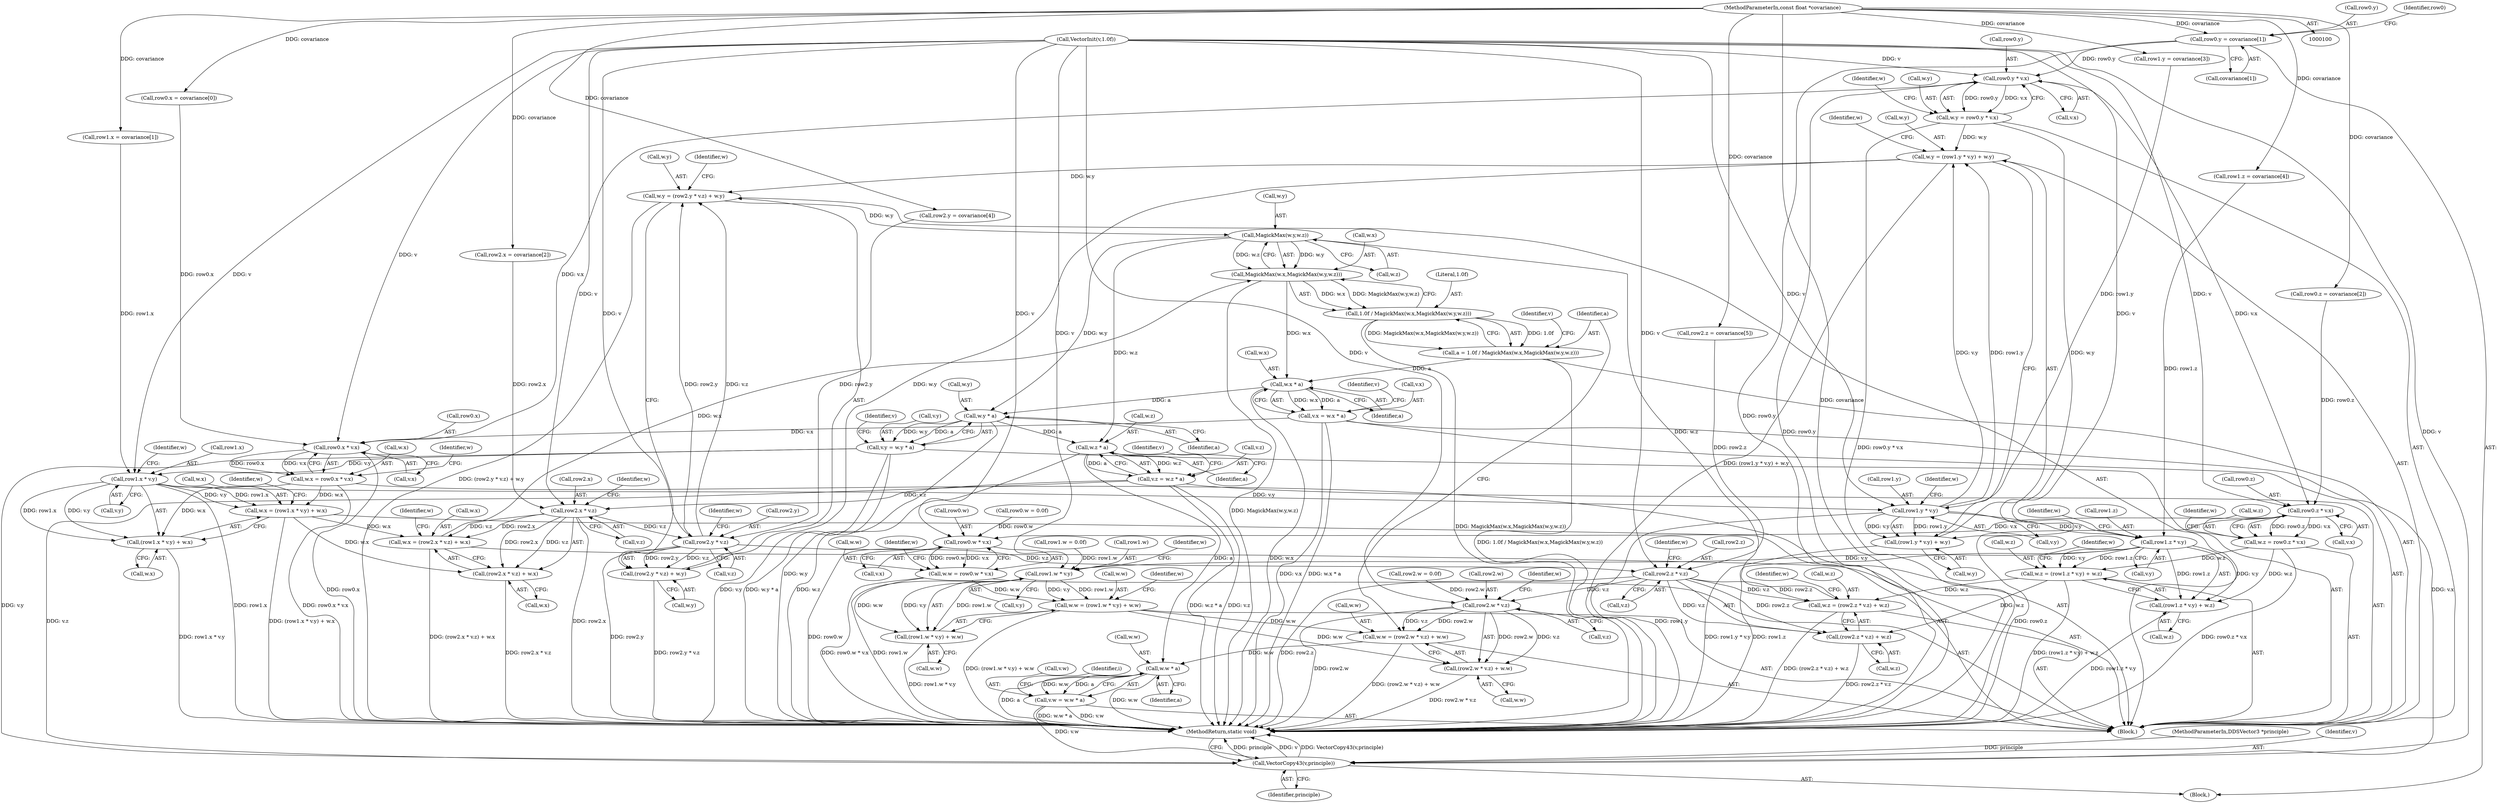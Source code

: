 digraph "0_ImageMagick_d7325bac173492b358417a0ad49fabad44447d52@array" {
"1000116" [label="(Call,row0.y = covariance[1])"];
"1000101" [label="(MethodParameterIn,const float *covariance)"];
"1000217" [label="(Call,row0.y * v.x)"];
"1000213" [label="(Call,w.y = row0.y * v.x)"];
"1000261" [label="(Call,w.y = (row1.y * v.y) + w.y)"];
"1000321" [label="(Call,w.y = (row2.y * v.z) + w.y)"];
"1000374" [label="(Call,MagickMax(w.y,w.z))"];
"1000370" [label="(Call,MagickMax(w.x,MagickMax(w.y,w.z)))"];
"1000368" [label="(Call,1.0f / MagickMax(w.x,MagickMax(w.y,w.z)))"];
"1000366" [label="(Call,a = 1.0f / MagickMax(w.x,MagickMax(w.y,w.z)))"];
"1000385" [label="(Call,w.x * a)"];
"1000381" [label="(Call,v.x = w.x * a)"];
"1000206" [label="(Call,row0.x * v.x)"];
"1000202" [label="(Call,w.x = row0.x * v.x)"];
"1000246" [label="(Call,w.x = (row1.x * v.y) + w.x)"];
"1000306" [label="(Call,w.x = (row2.x * v.z) + w.x)"];
"1000310" [label="(Call,(row2.x * v.z) + w.x)"];
"1000250" [label="(Call,(row1.x * v.y) + w.x)"];
"1000417" [label="(Call,VectorCopy43(v,principle))"];
"1000394" [label="(Call,w.y * a)"];
"1000390" [label="(Call,v.y = w.y * a)"];
"1000251" [label="(Call,row1.x * v.y)"];
"1000266" [label="(Call,row1.y * v.y)"];
"1000265" [label="(Call,(row1.y * v.y) + w.y)"];
"1000281" [label="(Call,row1.z * v.y)"];
"1000276" [label="(Call,w.z = (row1.z * v.y) + w.z)"];
"1000336" [label="(Call,w.z = (row2.z * v.z) + w.z)"];
"1000340" [label="(Call,(row2.z * v.z) + w.z)"];
"1000280" [label="(Call,(row1.z * v.y) + w.z)"];
"1000296" [label="(Call,row1.w * v.y)"];
"1000291" [label="(Call,w.w = (row1.w * v.y) + w.w)"];
"1000351" [label="(Call,w.w = (row2.w * v.z) + w.w)"];
"1000412" [label="(Call,w.w * a)"];
"1000408" [label="(Call,v.w = w.w * a)"];
"1000355" [label="(Call,(row2.w * v.z) + w.w)"];
"1000295" [label="(Call,(row1.w * v.y) + w.w)"];
"1000403" [label="(Call,w.z * a)"];
"1000399" [label="(Call,v.z = w.z * a)"];
"1000311" [label="(Call,row2.x * v.z)"];
"1000326" [label="(Call,row2.y * v.z)"];
"1000325" [label="(Call,(row2.y * v.z) + w.y)"];
"1000341" [label="(Call,row2.z * v.z)"];
"1000356" [label="(Call,row2.w * v.z)"];
"1000228" [label="(Call,row0.z * v.x)"];
"1000224" [label="(Call,w.z = row0.z * v.x)"];
"1000239" [label="(Call,row0.w * v.x)"];
"1000235" [label="(Call,w.w = row0.w * v.x)"];
"1000281" [label="(Call,row1.z * v.y)"];
"1000321" [label="(Call,w.y = (row2.y * v.z) + w.y)"];
"1000410" [label="(Identifier,v)"];
"1000273" [label="(Call,w.y)"];
"1000312" [label="(Call,row2.x)"];
"1000240" [label="(Call,row0.w)"];
"1000116" [label="(Call,row0.y = covariance[1])"];
"1000364" [label="(Identifier,w)"];
"1000303" [label="(Call,w.w)"];
"1000266" [label="(Call,row1.y * v.y)"];
"1000381" [label="(Call,v.x = w.x * a)"];
"1000262" [label="(Call,w.y)"];
"1000371" [label="(Call,w.x)"];
"1000199" [label="(Block,)"];
"1000291" [label="(Call,w.w = (row1.w * v.y) + w.w)"];
"1000310" [label="(Call,(row2.x * v.z) + w.x)"];
"1000125" [label="(Identifier,row0)"];
"1000109" [label="(Call,row0.x = covariance[0])"];
"1000369" [label="(Literal,1.0f)"];
"1000285" [label="(Call,v.y)"];
"1000235" [label="(Call,w.w = row0.w * v.x)"];
"1000327" [label="(Call,row2.y)"];
"1000341" [label="(Call,row2.z * v.z)"];
"1000300" [label="(Call,v.y)"];
"1000270" [label="(Call,v.y)"];
"1000202" [label="(Call,w.x = row0.x * v.x)"];
"1000363" [label="(Call,w.w)"];
"1000311" [label="(Call,row2.x * v.z)"];
"1000407" [label="(Identifier,a)"];
"1000413" [label="(Call,w.w)"];
"1000250" [label="(Call,(row1.x * v.y) + w.x)"];
"1000232" [label="(Call,v.x)"];
"1000280" [label="(Call,(row1.z * v.y) + w.z)"];
"1000391" [label="(Call,v.y)"];
"1000352" [label="(Call,w.w)"];
"1000356" [label="(Call,row2.w * v.z)"];
"1000304" [label="(Identifier,w)"];
"1000355" [label="(Call,(row2.w * v.z) + w.w)"];
"1000293" [label="(Identifier,w)"];
"1000374" [label="(Call,MagickMax(w.y,w.z))"];
"1000368" [label="(Call,1.0f / MagickMax(w.x,MagickMax(w.y,w.z)))"];
"1000258" [label="(Call,w.x)"];
"1000375" [label="(Call,w.y)"];
"1000390" [label="(Call,v.y = w.y * a)"];
"1000292" [label="(Call,w.w)"];
"1000412" [label="(Call,w.w * a)"];
"1000282" [label="(Call,row1.z)"];
"1000263" [label="(Identifier,w)"];
"1000239" [label="(Call,row0.w * v.x)"];
"1000323" [label="(Identifier,w)"];
"1000255" [label="(Call,v.y)"];
"1000404" [label="(Call,w.z)"];
"1000333" [label="(Call,w.y)"];
"1000419" [label="(Identifier,principle)"];
"1000382" [label="(Call,v.x)"];
"1000101" [label="(MethodParameterIn,const float *covariance)"];
"1000318" [label="(Call,w.x)"];
"1000246" [label="(Call,w.x = (row1.x * v.y) + w.x)"];
"1000348" [label="(Call,w.z)"];
"1000289" [label="(Identifier,w)"];
"1000322" [label="(Call,w.y)"];
"1000117" [label="(Call,row0.y)"];
"1000370" [label="(Call,MagickMax(w.x,MagickMax(w.y,w.z)))"];
"1000274" [label="(Identifier,w)"];
"1000276" [label="(Call,w.z = (row1.z * v.y) + w.z)"];
"1000217" [label="(Call,row0.y * v.x)"];
"1000135" [label="(Call,row1.x = covariance[1])"];
"1000215" [label="(Identifier,w)"];
"1000308" [label="(Identifier,w)"];
"1000395" [label="(Call,w.y)"];
"1000267" [label="(Call,row1.y)"];
"1000366" [label="(Call,a = 1.0f / MagickMax(w.x,MagickMax(w.y,w.z)))"];
"1000417" [label="(Call,VectorCopy43(v,principle))"];
"1000394" [label="(Call,w.y * a)"];
"1000342" [label="(Call,row2.z)"];
"1000243" [label="(Call,v.x)"];
"1000288" [label="(Call,w.z)"];
"1000149" [label="(Call,row1.z = covariance[4])"];
"1000399" [label="(Call,v.z = w.z * a)"];
"1000401" [label="(Identifier,v)"];
"1000306" [label="(Call,w.x = (row2.x * v.z) + w.x)"];
"1000168" [label="(Call,row2.y = covariance[4])"];
"1000349" [label="(Identifier,w)"];
"1000398" [label="(Identifier,a)"];
"1000248" [label="(Identifier,w)"];
"1000400" [label="(Call,v.z)"];
"1000353" [label="(Identifier,w)"];
"1000416" [label="(Identifier,a)"];
"1000142" [label="(Call,row1.y = covariance[3])"];
"1000261" [label="(Call,w.y = (row1.y * v.y) + w.y)"];
"1000340" [label="(Call,(row2.z * v.z) + w.z)"];
"1000295" [label="(Call,(row1.w * v.y) + w.w)"];
"1000251" [label="(Call,row1.x * v.y)"];
"1000226" [label="(Identifier,w)"];
"1000360" [label="(Call,v.z)"];
"1000206" [label="(Call,row0.x * v.x)"];
"1000330" [label="(Call,v.z)"];
"1000408" [label="(Call,v.w = w.w * a)"];
"1000210" [label="(Call,v.x)"];
"1000203" [label="(Call,w.x)"];
"1000236" [label="(Call,w.w)"];
"1000278" [label="(Identifier,w)"];
"1000120" [label="(Call,covariance[1])"];
"1000161" [label="(Call,row2.x = covariance[2])"];
"1000319" [label="(Identifier,w)"];
"1000296" [label="(Call,row1.w * v.y)"];
"1000265" [label="(Call,(row1.y * v.y) + w.y)"];
"1000307" [label="(Call,w.x)"];
"1000357" [label="(Call,row2.w)"];
"1000103" [label="(Block,)"];
"1000383" [label="(Identifier,v)"];
"1000123" [label="(Call,row0.z = covariance[2])"];
"1000337" [label="(Call,w.z)"];
"1000334" [label="(Identifier,w)"];
"1000326" [label="(Call,row2.y * v.z)"];
"1000385" [label="(Call,w.x * a)"];
"1000252" [label="(Call,row1.x)"];
"1000187" [label="(Call,VectorInit(v,1.0f))"];
"1000378" [label="(Call,w.z)"];
"1000367" [label="(Identifier,a)"];
"1000345" [label="(Call,v.z)"];
"1000218" [label="(Call,row0.y)"];
"1000207" [label="(Call,row0.x)"];
"1000221" [label="(Call,v.x)"];
"1000214" [label="(Call,w.y)"];
"1000403" [label="(Call,w.z * a)"];
"1000420" [label="(MethodReturn,static void)"];
"1000315" [label="(Call,v.z)"];
"1000229" [label="(Call,row0.z)"];
"1000228" [label="(Call,row0.z * v.x)"];
"1000336" [label="(Call,w.z = (row2.z * v.z) + w.z)"];
"1000102" [label="(MethodParameterIn,DDSVector3 *principle)"];
"1000237" [label="(Identifier,w)"];
"1000418" [label="(Identifier,v)"];
"1000225" [label="(Call,w.z)"];
"1000409" [label="(Call,v.w)"];
"1000351" [label="(Call,w.w = (row2.w * v.z) + w.w)"];
"1000247" [label="(Call,w.x)"];
"1000386" [label="(Call,w.x)"];
"1000259" [label="(Identifier,w)"];
"1000182" [label="(Call,row2.w = 0.0f)"];
"1000325" [label="(Call,(row2.y * v.z) + w.y)"];
"1000156" [label="(Call,row1.w = 0.0f)"];
"1000224" [label="(Call,w.z = row0.z * v.x)"];
"1000392" [label="(Identifier,v)"];
"1000198" [label="(Identifier,i)"];
"1000297" [label="(Call,row1.w)"];
"1000130" [label="(Call,row0.w = 0.0f)"];
"1000175" [label="(Call,row2.z = covariance[5])"];
"1000338" [label="(Identifier,w)"];
"1000213" [label="(Call,w.y = row0.y * v.x)"];
"1000389" [label="(Identifier,a)"];
"1000277" [label="(Call,w.z)"];
"1000116" -> "1000103"  [label="AST: "];
"1000116" -> "1000120"  [label="CFG: "];
"1000117" -> "1000116"  [label="AST: "];
"1000120" -> "1000116"  [label="AST: "];
"1000125" -> "1000116"  [label="CFG: "];
"1000116" -> "1000420"  [label="DDG: row0.y"];
"1000101" -> "1000116"  [label="DDG: covariance"];
"1000116" -> "1000217"  [label="DDG: row0.y"];
"1000101" -> "1000100"  [label="AST: "];
"1000101" -> "1000420"  [label="DDG: covariance"];
"1000101" -> "1000109"  [label="DDG: covariance"];
"1000101" -> "1000123"  [label="DDG: covariance"];
"1000101" -> "1000135"  [label="DDG: covariance"];
"1000101" -> "1000142"  [label="DDG: covariance"];
"1000101" -> "1000149"  [label="DDG: covariance"];
"1000101" -> "1000161"  [label="DDG: covariance"];
"1000101" -> "1000168"  [label="DDG: covariance"];
"1000101" -> "1000175"  [label="DDG: covariance"];
"1000217" -> "1000213"  [label="AST: "];
"1000217" -> "1000221"  [label="CFG: "];
"1000218" -> "1000217"  [label="AST: "];
"1000221" -> "1000217"  [label="AST: "];
"1000213" -> "1000217"  [label="CFG: "];
"1000217" -> "1000420"  [label="DDG: row0.y"];
"1000217" -> "1000213"  [label="DDG: row0.y"];
"1000217" -> "1000213"  [label="DDG: v.x"];
"1000187" -> "1000217"  [label="DDG: v"];
"1000206" -> "1000217"  [label="DDG: v.x"];
"1000217" -> "1000228"  [label="DDG: v.x"];
"1000213" -> "1000199"  [label="AST: "];
"1000214" -> "1000213"  [label="AST: "];
"1000226" -> "1000213"  [label="CFG: "];
"1000213" -> "1000420"  [label="DDG: row0.y * v.x"];
"1000213" -> "1000261"  [label="DDG: w.y"];
"1000213" -> "1000265"  [label="DDG: w.y"];
"1000261" -> "1000199"  [label="AST: "];
"1000261" -> "1000265"  [label="CFG: "];
"1000262" -> "1000261"  [label="AST: "];
"1000265" -> "1000261"  [label="AST: "];
"1000278" -> "1000261"  [label="CFG: "];
"1000261" -> "1000420"  [label="DDG: (row1.y * v.y) + w.y"];
"1000266" -> "1000261"  [label="DDG: row1.y"];
"1000266" -> "1000261"  [label="DDG: v.y"];
"1000261" -> "1000321"  [label="DDG: w.y"];
"1000261" -> "1000325"  [label="DDG: w.y"];
"1000321" -> "1000199"  [label="AST: "];
"1000321" -> "1000325"  [label="CFG: "];
"1000322" -> "1000321"  [label="AST: "];
"1000325" -> "1000321"  [label="AST: "];
"1000338" -> "1000321"  [label="CFG: "];
"1000321" -> "1000420"  [label="DDG: (row2.y * v.z) + w.y"];
"1000326" -> "1000321"  [label="DDG: row2.y"];
"1000326" -> "1000321"  [label="DDG: v.z"];
"1000321" -> "1000374"  [label="DDG: w.y"];
"1000374" -> "1000370"  [label="AST: "];
"1000374" -> "1000378"  [label="CFG: "];
"1000375" -> "1000374"  [label="AST: "];
"1000378" -> "1000374"  [label="AST: "];
"1000370" -> "1000374"  [label="CFG: "];
"1000374" -> "1000370"  [label="DDG: w.y"];
"1000374" -> "1000370"  [label="DDG: w.z"];
"1000336" -> "1000374"  [label="DDG: w.z"];
"1000374" -> "1000394"  [label="DDG: w.y"];
"1000374" -> "1000403"  [label="DDG: w.z"];
"1000370" -> "1000368"  [label="AST: "];
"1000371" -> "1000370"  [label="AST: "];
"1000368" -> "1000370"  [label="CFG: "];
"1000370" -> "1000420"  [label="DDG: MagickMax(w.y,w.z)"];
"1000370" -> "1000368"  [label="DDG: w.x"];
"1000370" -> "1000368"  [label="DDG: MagickMax(w.y,w.z)"];
"1000306" -> "1000370"  [label="DDG: w.x"];
"1000370" -> "1000385"  [label="DDG: w.x"];
"1000368" -> "1000366"  [label="AST: "];
"1000369" -> "1000368"  [label="AST: "];
"1000366" -> "1000368"  [label="CFG: "];
"1000368" -> "1000420"  [label="DDG: MagickMax(w.x,MagickMax(w.y,w.z))"];
"1000368" -> "1000366"  [label="DDG: 1.0f"];
"1000368" -> "1000366"  [label="DDG: MagickMax(w.x,MagickMax(w.y,w.z))"];
"1000366" -> "1000199"  [label="AST: "];
"1000367" -> "1000366"  [label="AST: "];
"1000383" -> "1000366"  [label="CFG: "];
"1000366" -> "1000420"  [label="DDG: 1.0f / MagickMax(w.x,MagickMax(w.y,w.z))"];
"1000366" -> "1000385"  [label="DDG: a"];
"1000385" -> "1000381"  [label="AST: "];
"1000385" -> "1000389"  [label="CFG: "];
"1000386" -> "1000385"  [label="AST: "];
"1000389" -> "1000385"  [label="AST: "];
"1000381" -> "1000385"  [label="CFG: "];
"1000385" -> "1000420"  [label="DDG: w.x"];
"1000385" -> "1000381"  [label="DDG: w.x"];
"1000385" -> "1000381"  [label="DDG: a"];
"1000385" -> "1000394"  [label="DDG: a"];
"1000381" -> "1000199"  [label="AST: "];
"1000382" -> "1000381"  [label="AST: "];
"1000392" -> "1000381"  [label="CFG: "];
"1000381" -> "1000420"  [label="DDG: v.x"];
"1000381" -> "1000420"  [label="DDG: w.x * a"];
"1000381" -> "1000206"  [label="DDG: v.x"];
"1000381" -> "1000417"  [label="DDG: v.x"];
"1000206" -> "1000202"  [label="AST: "];
"1000206" -> "1000210"  [label="CFG: "];
"1000207" -> "1000206"  [label="AST: "];
"1000210" -> "1000206"  [label="AST: "];
"1000202" -> "1000206"  [label="CFG: "];
"1000206" -> "1000420"  [label="DDG: row0.x"];
"1000206" -> "1000202"  [label="DDG: row0.x"];
"1000206" -> "1000202"  [label="DDG: v.x"];
"1000109" -> "1000206"  [label="DDG: row0.x"];
"1000187" -> "1000206"  [label="DDG: v"];
"1000202" -> "1000199"  [label="AST: "];
"1000203" -> "1000202"  [label="AST: "];
"1000215" -> "1000202"  [label="CFG: "];
"1000202" -> "1000420"  [label="DDG: row0.x * v.x"];
"1000202" -> "1000246"  [label="DDG: w.x"];
"1000202" -> "1000250"  [label="DDG: w.x"];
"1000246" -> "1000199"  [label="AST: "];
"1000246" -> "1000250"  [label="CFG: "];
"1000247" -> "1000246"  [label="AST: "];
"1000250" -> "1000246"  [label="AST: "];
"1000263" -> "1000246"  [label="CFG: "];
"1000246" -> "1000420"  [label="DDG: (row1.x * v.y) + w.x"];
"1000251" -> "1000246"  [label="DDG: row1.x"];
"1000251" -> "1000246"  [label="DDG: v.y"];
"1000246" -> "1000306"  [label="DDG: w.x"];
"1000246" -> "1000310"  [label="DDG: w.x"];
"1000306" -> "1000199"  [label="AST: "];
"1000306" -> "1000310"  [label="CFG: "];
"1000307" -> "1000306"  [label="AST: "];
"1000310" -> "1000306"  [label="AST: "];
"1000323" -> "1000306"  [label="CFG: "];
"1000306" -> "1000420"  [label="DDG: (row2.x * v.z) + w.x"];
"1000311" -> "1000306"  [label="DDG: row2.x"];
"1000311" -> "1000306"  [label="DDG: v.z"];
"1000310" -> "1000318"  [label="CFG: "];
"1000311" -> "1000310"  [label="AST: "];
"1000318" -> "1000310"  [label="AST: "];
"1000310" -> "1000420"  [label="DDG: row2.x * v.z"];
"1000311" -> "1000310"  [label="DDG: row2.x"];
"1000311" -> "1000310"  [label="DDG: v.z"];
"1000250" -> "1000258"  [label="CFG: "];
"1000251" -> "1000250"  [label="AST: "];
"1000258" -> "1000250"  [label="AST: "];
"1000250" -> "1000420"  [label="DDG: row1.x * v.y"];
"1000251" -> "1000250"  [label="DDG: row1.x"];
"1000251" -> "1000250"  [label="DDG: v.y"];
"1000417" -> "1000103"  [label="AST: "];
"1000417" -> "1000419"  [label="CFG: "];
"1000418" -> "1000417"  [label="AST: "];
"1000419" -> "1000417"  [label="AST: "];
"1000420" -> "1000417"  [label="CFG: "];
"1000417" -> "1000420"  [label="DDG: principle"];
"1000417" -> "1000420"  [label="DDG: v"];
"1000417" -> "1000420"  [label="DDG: VectorCopy43(v,principle)"];
"1000187" -> "1000417"  [label="DDG: v"];
"1000408" -> "1000417"  [label="DDG: v.w"];
"1000399" -> "1000417"  [label="DDG: v.z"];
"1000390" -> "1000417"  [label="DDG: v.y"];
"1000102" -> "1000417"  [label="DDG: principle"];
"1000394" -> "1000390"  [label="AST: "];
"1000394" -> "1000398"  [label="CFG: "];
"1000395" -> "1000394"  [label="AST: "];
"1000398" -> "1000394"  [label="AST: "];
"1000390" -> "1000394"  [label="CFG: "];
"1000394" -> "1000420"  [label="DDG: w.y"];
"1000394" -> "1000390"  [label="DDG: w.y"];
"1000394" -> "1000390"  [label="DDG: a"];
"1000394" -> "1000403"  [label="DDG: a"];
"1000390" -> "1000199"  [label="AST: "];
"1000391" -> "1000390"  [label="AST: "];
"1000401" -> "1000390"  [label="CFG: "];
"1000390" -> "1000420"  [label="DDG: w.y * a"];
"1000390" -> "1000420"  [label="DDG: v.y"];
"1000390" -> "1000251"  [label="DDG: v.y"];
"1000251" -> "1000255"  [label="CFG: "];
"1000252" -> "1000251"  [label="AST: "];
"1000255" -> "1000251"  [label="AST: "];
"1000259" -> "1000251"  [label="CFG: "];
"1000251" -> "1000420"  [label="DDG: row1.x"];
"1000135" -> "1000251"  [label="DDG: row1.x"];
"1000187" -> "1000251"  [label="DDG: v"];
"1000251" -> "1000266"  [label="DDG: v.y"];
"1000266" -> "1000265"  [label="AST: "];
"1000266" -> "1000270"  [label="CFG: "];
"1000267" -> "1000266"  [label="AST: "];
"1000270" -> "1000266"  [label="AST: "];
"1000274" -> "1000266"  [label="CFG: "];
"1000266" -> "1000420"  [label="DDG: row1.y"];
"1000266" -> "1000265"  [label="DDG: row1.y"];
"1000266" -> "1000265"  [label="DDG: v.y"];
"1000142" -> "1000266"  [label="DDG: row1.y"];
"1000187" -> "1000266"  [label="DDG: v"];
"1000266" -> "1000281"  [label="DDG: v.y"];
"1000265" -> "1000273"  [label="CFG: "];
"1000273" -> "1000265"  [label="AST: "];
"1000265" -> "1000420"  [label="DDG: row1.y * v.y"];
"1000281" -> "1000280"  [label="AST: "];
"1000281" -> "1000285"  [label="CFG: "];
"1000282" -> "1000281"  [label="AST: "];
"1000285" -> "1000281"  [label="AST: "];
"1000289" -> "1000281"  [label="CFG: "];
"1000281" -> "1000420"  [label="DDG: row1.z"];
"1000281" -> "1000276"  [label="DDG: row1.z"];
"1000281" -> "1000276"  [label="DDG: v.y"];
"1000281" -> "1000280"  [label="DDG: row1.z"];
"1000281" -> "1000280"  [label="DDG: v.y"];
"1000149" -> "1000281"  [label="DDG: row1.z"];
"1000187" -> "1000281"  [label="DDG: v"];
"1000281" -> "1000296"  [label="DDG: v.y"];
"1000276" -> "1000199"  [label="AST: "];
"1000276" -> "1000280"  [label="CFG: "];
"1000277" -> "1000276"  [label="AST: "];
"1000280" -> "1000276"  [label="AST: "];
"1000293" -> "1000276"  [label="CFG: "];
"1000276" -> "1000420"  [label="DDG: (row1.z * v.y) + w.z"];
"1000224" -> "1000276"  [label="DDG: w.z"];
"1000276" -> "1000336"  [label="DDG: w.z"];
"1000276" -> "1000340"  [label="DDG: w.z"];
"1000336" -> "1000199"  [label="AST: "];
"1000336" -> "1000340"  [label="CFG: "];
"1000337" -> "1000336"  [label="AST: "];
"1000340" -> "1000336"  [label="AST: "];
"1000353" -> "1000336"  [label="CFG: "];
"1000336" -> "1000420"  [label="DDG: (row2.z * v.z) + w.z"];
"1000341" -> "1000336"  [label="DDG: row2.z"];
"1000341" -> "1000336"  [label="DDG: v.z"];
"1000340" -> "1000348"  [label="CFG: "];
"1000341" -> "1000340"  [label="AST: "];
"1000348" -> "1000340"  [label="AST: "];
"1000340" -> "1000420"  [label="DDG: row2.z * v.z"];
"1000341" -> "1000340"  [label="DDG: row2.z"];
"1000341" -> "1000340"  [label="DDG: v.z"];
"1000280" -> "1000288"  [label="CFG: "];
"1000288" -> "1000280"  [label="AST: "];
"1000280" -> "1000420"  [label="DDG: row1.z * v.y"];
"1000224" -> "1000280"  [label="DDG: w.z"];
"1000296" -> "1000295"  [label="AST: "];
"1000296" -> "1000300"  [label="CFG: "];
"1000297" -> "1000296"  [label="AST: "];
"1000300" -> "1000296"  [label="AST: "];
"1000304" -> "1000296"  [label="CFG: "];
"1000296" -> "1000420"  [label="DDG: row1.w"];
"1000296" -> "1000291"  [label="DDG: row1.w"];
"1000296" -> "1000291"  [label="DDG: v.y"];
"1000296" -> "1000295"  [label="DDG: row1.w"];
"1000296" -> "1000295"  [label="DDG: v.y"];
"1000156" -> "1000296"  [label="DDG: row1.w"];
"1000187" -> "1000296"  [label="DDG: v"];
"1000291" -> "1000199"  [label="AST: "];
"1000291" -> "1000295"  [label="CFG: "];
"1000292" -> "1000291"  [label="AST: "];
"1000295" -> "1000291"  [label="AST: "];
"1000308" -> "1000291"  [label="CFG: "];
"1000291" -> "1000420"  [label="DDG: (row1.w * v.y) + w.w"];
"1000235" -> "1000291"  [label="DDG: w.w"];
"1000291" -> "1000351"  [label="DDG: w.w"];
"1000291" -> "1000355"  [label="DDG: w.w"];
"1000351" -> "1000199"  [label="AST: "];
"1000351" -> "1000355"  [label="CFG: "];
"1000352" -> "1000351"  [label="AST: "];
"1000355" -> "1000351"  [label="AST: "];
"1000367" -> "1000351"  [label="CFG: "];
"1000351" -> "1000420"  [label="DDG: (row2.w * v.z) + w.w"];
"1000356" -> "1000351"  [label="DDG: row2.w"];
"1000356" -> "1000351"  [label="DDG: v.z"];
"1000351" -> "1000412"  [label="DDG: w.w"];
"1000412" -> "1000408"  [label="AST: "];
"1000412" -> "1000416"  [label="CFG: "];
"1000413" -> "1000412"  [label="AST: "];
"1000416" -> "1000412"  [label="AST: "];
"1000408" -> "1000412"  [label="CFG: "];
"1000412" -> "1000420"  [label="DDG: w.w"];
"1000412" -> "1000420"  [label="DDG: a"];
"1000412" -> "1000408"  [label="DDG: w.w"];
"1000412" -> "1000408"  [label="DDG: a"];
"1000403" -> "1000412"  [label="DDG: a"];
"1000408" -> "1000199"  [label="AST: "];
"1000409" -> "1000408"  [label="AST: "];
"1000198" -> "1000408"  [label="CFG: "];
"1000408" -> "1000420"  [label="DDG: v.w"];
"1000408" -> "1000420"  [label="DDG: w.w * a"];
"1000355" -> "1000363"  [label="CFG: "];
"1000356" -> "1000355"  [label="AST: "];
"1000363" -> "1000355"  [label="AST: "];
"1000355" -> "1000420"  [label="DDG: row2.w * v.z"];
"1000356" -> "1000355"  [label="DDG: row2.w"];
"1000356" -> "1000355"  [label="DDG: v.z"];
"1000295" -> "1000303"  [label="CFG: "];
"1000303" -> "1000295"  [label="AST: "];
"1000295" -> "1000420"  [label="DDG: row1.w * v.y"];
"1000235" -> "1000295"  [label="DDG: w.w"];
"1000403" -> "1000399"  [label="AST: "];
"1000403" -> "1000407"  [label="CFG: "];
"1000404" -> "1000403"  [label="AST: "];
"1000407" -> "1000403"  [label="AST: "];
"1000399" -> "1000403"  [label="CFG: "];
"1000403" -> "1000420"  [label="DDG: w.z"];
"1000403" -> "1000399"  [label="DDG: w.z"];
"1000403" -> "1000399"  [label="DDG: a"];
"1000399" -> "1000199"  [label="AST: "];
"1000400" -> "1000399"  [label="AST: "];
"1000410" -> "1000399"  [label="CFG: "];
"1000399" -> "1000420"  [label="DDG: w.z * a"];
"1000399" -> "1000420"  [label="DDG: v.z"];
"1000399" -> "1000311"  [label="DDG: v.z"];
"1000311" -> "1000315"  [label="CFG: "];
"1000312" -> "1000311"  [label="AST: "];
"1000315" -> "1000311"  [label="AST: "];
"1000319" -> "1000311"  [label="CFG: "];
"1000311" -> "1000420"  [label="DDG: row2.x"];
"1000161" -> "1000311"  [label="DDG: row2.x"];
"1000187" -> "1000311"  [label="DDG: v"];
"1000311" -> "1000326"  [label="DDG: v.z"];
"1000326" -> "1000325"  [label="AST: "];
"1000326" -> "1000330"  [label="CFG: "];
"1000327" -> "1000326"  [label="AST: "];
"1000330" -> "1000326"  [label="AST: "];
"1000334" -> "1000326"  [label="CFG: "];
"1000326" -> "1000420"  [label="DDG: row2.y"];
"1000326" -> "1000325"  [label="DDG: row2.y"];
"1000326" -> "1000325"  [label="DDG: v.z"];
"1000168" -> "1000326"  [label="DDG: row2.y"];
"1000187" -> "1000326"  [label="DDG: v"];
"1000326" -> "1000341"  [label="DDG: v.z"];
"1000325" -> "1000333"  [label="CFG: "];
"1000333" -> "1000325"  [label="AST: "];
"1000325" -> "1000420"  [label="DDG: row2.y * v.z"];
"1000341" -> "1000345"  [label="CFG: "];
"1000342" -> "1000341"  [label="AST: "];
"1000345" -> "1000341"  [label="AST: "];
"1000349" -> "1000341"  [label="CFG: "];
"1000341" -> "1000420"  [label="DDG: row2.z"];
"1000175" -> "1000341"  [label="DDG: row2.z"];
"1000187" -> "1000341"  [label="DDG: v"];
"1000341" -> "1000356"  [label="DDG: v.z"];
"1000356" -> "1000360"  [label="CFG: "];
"1000357" -> "1000356"  [label="AST: "];
"1000360" -> "1000356"  [label="AST: "];
"1000364" -> "1000356"  [label="CFG: "];
"1000356" -> "1000420"  [label="DDG: row2.w"];
"1000182" -> "1000356"  [label="DDG: row2.w"];
"1000187" -> "1000356"  [label="DDG: v"];
"1000228" -> "1000224"  [label="AST: "];
"1000228" -> "1000232"  [label="CFG: "];
"1000229" -> "1000228"  [label="AST: "];
"1000232" -> "1000228"  [label="AST: "];
"1000224" -> "1000228"  [label="CFG: "];
"1000228" -> "1000420"  [label="DDG: row0.z"];
"1000228" -> "1000224"  [label="DDG: row0.z"];
"1000228" -> "1000224"  [label="DDG: v.x"];
"1000123" -> "1000228"  [label="DDG: row0.z"];
"1000187" -> "1000228"  [label="DDG: v"];
"1000228" -> "1000239"  [label="DDG: v.x"];
"1000224" -> "1000199"  [label="AST: "];
"1000225" -> "1000224"  [label="AST: "];
"1000237" -> "1000224"  [label="CFG: "];
"1000224" -> "1000420"  [label="DDG: row0.z * v.x"];
"1000239" -> "1000235"  [label="AST: "];
"1000239" -> "1000243"  [label="CFG: "];
"1000240" -> "1000239"  [label="AST: "];
"1000243" -> "1000239"  [label="AST: "];
"1000235" -> "1000239"  [label="CFG: "];
"1000239" -> "1000420"  [label="DDG: row0.w"];
"1000239" -> "1000235"  [label="DDG: row0.w"];
"1000239" -> "1000235"  [label="DDG: v.x"];
"1000130" -> "1000239"  [label="DDG: row0.w"];
"1000187" -> "1000239"  [label="DDG: v"];
"1000235" -> "1000199"  [label="AST: "];
"1000236" -> "1000235"  [label="AST: "];
"1000248" -> "1000235"  [label="CFG: "];
"1000235" -> "1000420"  [label="DDG: row0.w * v.x"];
}
